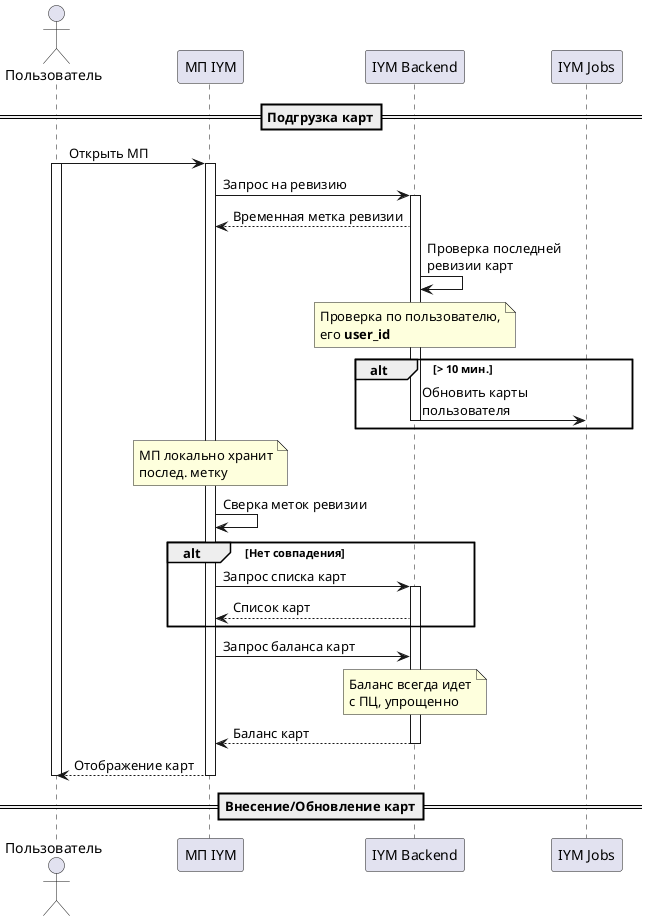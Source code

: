 @startuml
actor       "Пользователь" as User
participant "МП IYM"       as App
participant "IYM Backend"  as BE
participant "IYM Jobs"     as Jobs

==Подгрузка карт==
User -> App : Открыть МП
activate User
activate App
App -> BE : Запрос на ревизию
activate BE
App <-- BE : Временная метка ревизии
BE -> BE : Проверка последней \nревизии карт
note over BE
Проверка по пользователю,
его **user_id**
end note
alt > 10 мин.
BE -> Jobs : Обновить карты \nпользователя
deactivate BE
end
note over App
МП локально хранит
послед. метку
end note
App -> App : Сверка меток ревизии
alt Нет совпадения
    App -> BE : Запрос списка карт
    activate BE
    App <-- BE : Список карт
end
App -> BE : Запрос баланса карт
note over BE
Баланс всегда идет
с ПЦ, упрощенно
end note
App <-- BE : Баланс карт
deactivate BE
User <-- App : Отображение карт
deactivate App
deactivate User
==Внесение/Обновление карт==

@enduml
